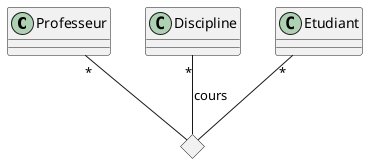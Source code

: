 @startuml

class Professeur

class Discipline


class Etudiant

<> Cours

Professeur "*" -- Cours
Etudiant "*" -- Cours
Discipline "*" -- Cours : cours


@enduml